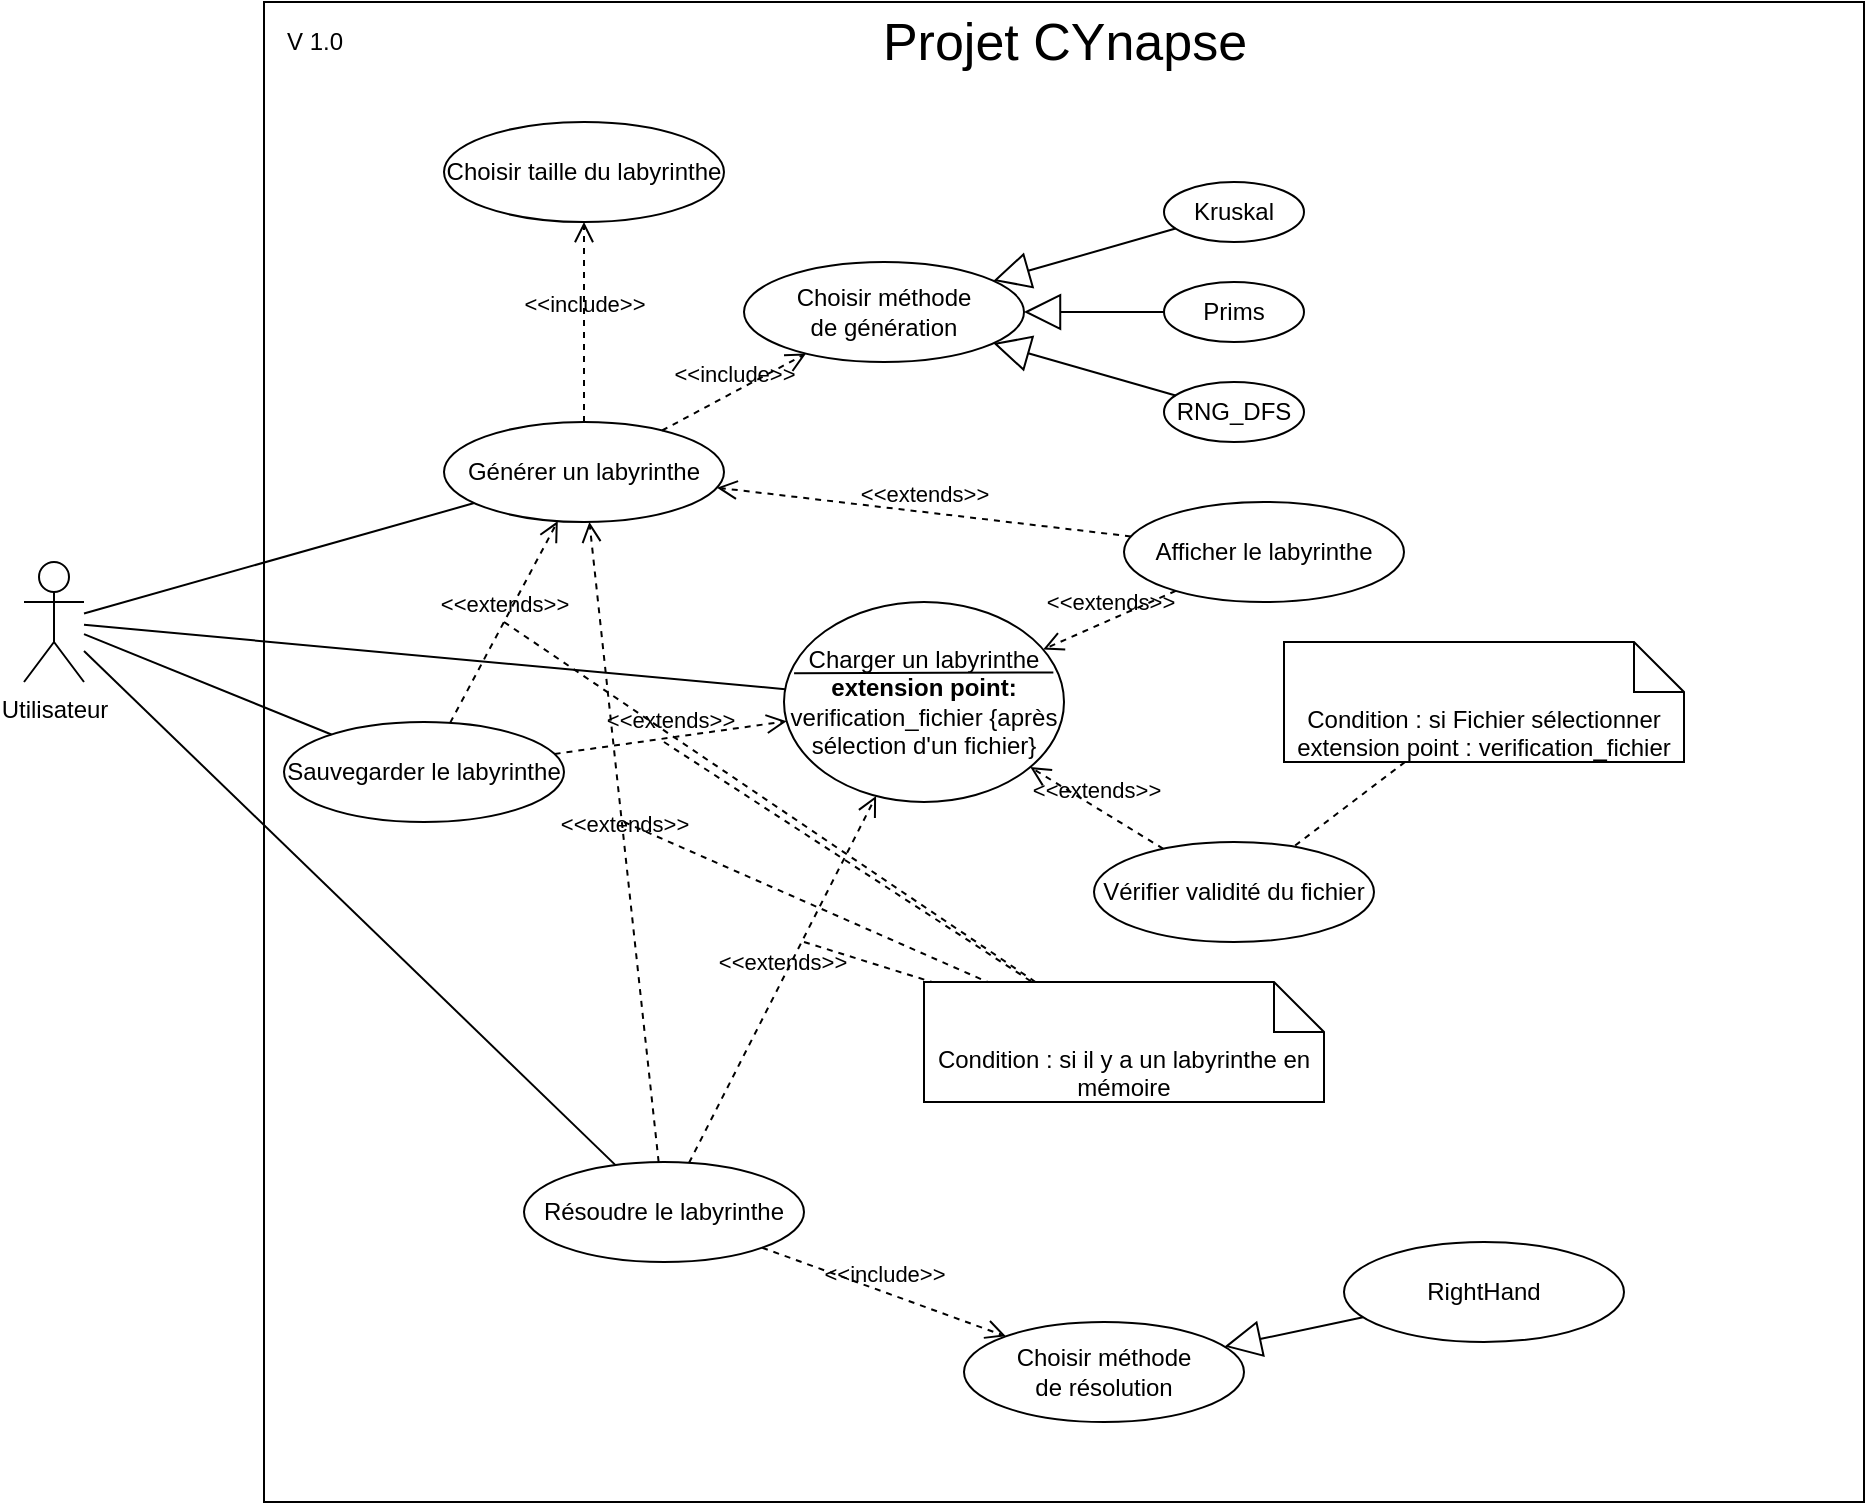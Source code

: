 <mxfile version="26.2.14">
  <diagram name="Page-1" id="hApwtr5XjZGW2BrEILN4">
    <mxGraphModel dx="1048" dy="1785" grid="1" gridSize="10" guides="1" tooltips="1" connect="1" arrows="1" fold="1" page="1" pageScale="1" pageWidth="827" pageHeight="1169" math="0" shadow="0">
      <root>
        <mxCell id="0" />
        <mxCell id="1" parent="0" />
        <mxCell id="y51s2Xlw9aO2Pa95HNBr-2" value="Utilisateur" style="shape=umlActor;verticalLabelPosition=bottom;verticalAlign=top;html=1;outlineConnect=0;" vertex="1" parent="1">
          <mxGeometry x="120" y="250" width="30" height="60" as="geometry" />
        </mxCell>
        <mxCell id="y51s2Xlw9aO2Pa95HNBr-6" value="" style="rounded=0;whiteSpace=wrap;html=1;" vertex="1" parent="1">
          <mxGeometry x="240" y="-30" width="800" height="750" as="geometry" />
        </mxCell>
        <mxCell id="y51s2Xlw9aO2Pa95HNBr-7" value="&lt;font style=&quot;font-size: 26px;&quot;&gt;Projet CYnapse&lt;/font&gt;" style="text;html=1;align=center;verticalAlign=middle;resizable=0;points=[];autosize=1;strokeColor=none;fillColor=none;" vertex="1" parent="1">
          <mxGeometry x="535" y="-30" width="210" height="40" as="geometry" />
        </mxCell>
        <mxCell id="y51s2Xlw9aO2Pa95HNBr-8" value="Générer un labyrinthe" style="ellipse;whiteSpace=wrap;html=1;" vertex="1" parent="1">
          <mxGeometry x="330" y="180" width="140" height="50" as="geometry" />
        </mxCell>
        <mxCell id="y51s2Xlw9aO2Pa95HNBr-9" value="" style="endArrow=none;html=1;rounded=0;" edge="1" parent="1" source="y51s2Xlw9aO2Pa95HNBr-2" target="y51s2Xlw9aO2Pa95HNBr-8">
          <mxGeometry width="50" height="50" relative="1" as="geometry">
            <mxPoint x="580" y="330" as="sourcePoint" />
            <mxPoint x="630" y="280" as="targetPoint" />
          </mxGeometry>
        </mxCell>
        <mxCell id="y51s2Xlw9aO2Pa95HNBr-10" value="Charger un labyrinthe&lt;div&gt;&lt;b&gt;extension point: &lt;/b&gt;verification_fichier {après sélection d&#39;un fichier}&lt;/div&gt;" style="ellipse;whiteSpace=wrap;html=1;" vertex="1" parent="1">
          <mxGeometry x="500" y="270" width="140" height="100" as="geometry" />
        </mxCell>
        <mxCell id="y51s2Xlw9aO2Pa95HNBr-11" value="" style="endArrow=none;html=1;rounded=0;" edge="1" parent="1" source="y51s2Xlw9aO2Pa95HNBr-2" target="y51s2Xlw9aO2Pa95HNBr-10">
          <mxGeometry width="50" height="50" relative="1" as="geometry">
            <mxPoint x="220" y="274" as="sourcePoint" />
            <mxPoint x="328" y="159" as="targetPoint" />
          </mxGeometry>
        </mxCell>
        <mxCell id="y51s2Xlw9aO2Pa95HNBr-12" value="Résoudre le labyrinthe" style="ellipse;whiteSpace=wrap;html=1;" vertex="1" parent="1">
          <mxGeometry x="370" y="550" width="140" height="50" as="geometry" />
        </mxCell>
        <mxCell id="y51s2Xlw9aO2Pa95HNBr-13" value="" style="endArrow=none;html=1;rounded=0;" edge="1" parent="1" source="y51s2Xlw9aO2Pa95HNBr-2" target="y51s2Xlw9aO2Pa95HNBr-12">
          <mxGeometry width="50" height="50" relative="1" as="geometry">
            <mxPoint x="480" y="290" as="sourcePoint" />
            <mxPoint x="530" y="240" as="targetPoint" />
          </mxGeometry>
        </mxCell>
        <mxCell id="y51s2Xlw9aO2Pa95HNBr-14" value="Afficher le labyrinthe" style="ellipse;whiteSpace=wrap;html=1;" vertex="1" parent="1">
          <mxGeometry x="670" y="220" width="140" height="50" as="geometry" />
        </mxCell>
        <mxCell id="y51s2Xlw9aO2Pa95HNBr-15" value="Choisir taille du labyrinthe" style="ellipse;whiteSpace=wrap;html=1;" vertex="1" parent="1">
          <mxGeometry x="330" y="30" width="140" height="50" as="geometry" />
        </mxCell>
        <mxCell id="y51s2Xlw9aO2Pa95HNBr-16" value="Choisir méthode&lt;div&gt;de résolution&lt;/div&gt;" style="ellipse;whiteSpace=wrap;html=1;" vertex="1" parent="1">
          <mxGeometry x="590" y="630" width="140" height="50" as="geometry" />
        </mxCell>
        <mxCell id="y51s2Xlw9aO2Pa95HNBr-18" value="Vérifier validité du fichier" style="ellipse;whiteSpace=wrap;html=1;" vertex="1" parent="1">
          <mxGeometry x="655" y="390" width="140" height="50" as="geometry" />
        </mxCell>
        <mxCell id="y51s2Xlw9aO2Pa95HNBr-19" value="&amp;lt;&amp;lt;extends&amp;gt;&amp;gt;" style="endArrow=open;startArrow=none;endFill=0;startFill=0;endSize=8;html=1;verticalAlign=bottom;dashed=1;labelBackgroundColor=none;rounded=0;" edge="1" parent="1" source="y51s2Xlw9aO2Pa95HNBr-18" target="y51s2Xlw9aO2Pa95HNBr-10">
          <mxGeometry width="160" relative="1" as="geometry">
            <mxPoint x="570" y="525" as="sourcePoint" />
            <mxPoint x="470" y="525" as="targetPoint" />
          </mxGeometry>
        </mxCell>
        <mxCell id="y51s2Xlw9aO2Pa95HNBr-20" value="" style="endArrow=none;dashed=1;html=1;rounded=0;" edge="1" parent="1" source="y51s2Xlw9aO2Pa95HNBr-23" target="y51s2Xlw9aO2Pa95HNBr-18">
          <mxGeometry width="50" height="50" relative="1" as="geometry">
            <mxPoint x="590" y="385.526" as="sourcePoint" />
            <mxPoint x="630" y="410" as="targetPoint" />
          </mxGeometry>
        </mxCell>
        <mxCell id="y51s2Xlw9aO2Pa95HNBr-23" value="Condition : si Fichier sélectionner&lt;br&gt;extension point : verification_fichier" style="shape=note2;boundedLbl=1;whiteSpace=wrap;html=1;size=25;verticalAlign=top;align=center;" vertex="1" parent="1">
          <mxGeometry x="750" y="290" width="200" height="60" as="geometry" />
        </mxCell>
        <mxCell id="y51s2Xlw9aO2Pa95HNBr-24" value="" style="endArrow=none;html=1;rounded=0;entryX=0.036;entryY=0.356;entryDx=0;entryDy=0;entryPerimeter=0;exitX=0.962;exitY=0.352;exitDx=0;exitDy=0;exitPerimeter=0;" edge="1" parent="1" source="y51s2Xlw9aO2Pa95HNBr-10" target="y51s2Xlw9aO2Pa95HNBr-10">
          <mxGeometry width="50" height="50" relative="1" as="geometry">
            <mxPoint x="150" y="430" as="sourcePoint" />
            <mxPoint x="200" y="380" as="targetPoint" />
          </mxGeometry>
        </mxCell>
        <mxCell id="y51s2Xlw9aO2Pa95HNBr-25" value="&amp;lt;&amp;lt;extends&amp;gt;&amp;gt;" style="endArrow=open;startArrow=none;endFill=0;startFill=0;endSize=8;html=1;verticalAlign=bottom;dashed=1;labelBackgroundColor=none;rounded=0;" edge="1" parent="1" source="y51s2Xlw9aO2Pa95HNBr-14" target="y51s2Xlw9aO2Pa95HNBr-8">
          <mxGeometry width="160" relative="1" as="geometry">
            <mxPoint x="528" y="423" as="sourcePoint" />
            <mxPoint x="460" y="375" as="targetPoint" />
          </mxGeometry>
        </mxCell>
        <mxCell id="y51s2Xlw9aO2Pa95HNBr-26" value="&amp;lt;&amp;lt;extends&amp;gt;&amp;gt;" style="endArrow=open;startArrow=none;endFill=0;startFill=0;endSize=8;html=1;verticalAlign=bottom;dashed=1;labelBackgroundColor=none;rounded=0;" edge="1" parent="1" source="y51s2Xlw9aO2Pa95HNBr-14" target="y51s2Xlw9aO2Pa95HNBr-10">
          <mxGeometry width="160" relative="1" as="geometry">
            <mxPoint x="637" y="254" as="sourcePoint" />
            <mxPoint x="473" y="226" as="targetPoint" />
          </mxGeometry>
        </mxCell>
        <mxCell id="y51s2Xlw9aO2Pa95HNBr-28" value="&amp;lt;&amp;lt;include&amp;gt;&amp;gt;" style="endArrow=open;startArrow=none;endFill=0;startFill=0;endSize=8;html=1;verticalAlign=bottom;dashed=1;labelBackgroundColor=none;rounded=0;" edge="1" parent="1" source="y51s2Xlw9aO2Pa95HNBr-8" target="y51s2Xlw9aO2Pa95HNBr-15">
          <mxGeometry width="160" relative="1" as="geometry">
            <mxPoint x="637" y="254" as="sourcePoint" />
            <mxPoint x="473" y="226" as="targetPoint" />
          </mxGeometry>
        </mxCell>
        <mxCell id="y51s2Xlw9aO2Pa95HNBr-29" value="Choisir méthode&lt;div&gt;de génération&lt;/div&gt;" style="ellipse;whiteSpace=wrap;html=1;" vertex="1" parent="1">
          <mxGeometry x="480" y="100" width="140" height="50" as="geometry" />
        </mxCell>
        <mxCell id="y51s2Xlw9aO2Pa95HNBr-30" value="&amp;lt;&amp;lt;include&amp;gt;&amp;gt;" style="endArrow=open;startArrow=none;endFill=0;startFill=0;endSize=8;html=1;verticalAlign=bottom;dashed=1;labelBackgroundColor=none;rounded=0;" edge="1" parent="1" source="y51s2Xlw9aO2Pa95HNBr-8" target="y51s2Xlw9aO2Pa95HNBr-29">
          <mxGeometry width="160" relative="1" as="geometry">
            <mxPoint x="400" y="190" as="sourcePoint" />
            <mxPoint x="368" y="140" as="targetPoint" />
          </mxGeometry>
        </mxCell>
        <mxCell id="y51s2Xlw9aO2Pa95HNBr-31" value="Kruskal" style="ellipse;whiteSpace=wrap;html=1;" vertex="1" parent="1">
          <mxGeometry x="690" y="60" width="70" height="30" as="geometry" />
        </mxCell>
        <mxCell id="y51s2Xlw9aO2Pa95HNBr-32" value="Prims" style="ellipse;whiteSpace=wrap;html=1;" vertex="1" parent="1">
          <mxGeometry x="690" y="110" width="70" height="30" as="geometry" />
        </mxCell>
        <mxCell id="y51s2Xlw9aO2Pa95HNBr-33" value="RNG_DFS" style="ellipse;whiteSpace=wrap;html=1;" vertex="1" parent="1">
          <mxGeometry x="690" y="160" width="70" height="30" as="geometry" />
        </mxCell>
        <mxCell id="y51s2Xlw9aO2Pa95HNBr-34" value="" style="endArrow=block;endSize=16;endFill=0;html=1;rounded=0;" edge="1" parent="1" source="y51s2Xlw9aO2Pa95HNBr-33" target="y51s2Xlw9aO2Pa95HNBr-29">
          <mxGeometry width="160" relative="1" as="geometry">
            <mxPoint x="640" y="180" as="sourcePoint" />
            <mxPoint x="800" y="180" as="targetPoint" />
          </mxGeometry>
        </mxCell>
        <mxCell id="y51s2Xlw9aO2Pa95HNBr-35" value="" style="endArrow=block;endSize=16;endFill=0;html=1;rounded=0;" edge="1" parent="1" source="y51s2Xlw9aO2Pa95HNBr-32" target="y51s2Xlw9aO2Pa95HNBr-29">
          <mxGeometry width="160" relative="1" as="geometry">
            <mxPoint x="706" y="177" as="sourcePoint" />
            <mxPoint x="615" y="151" as="targetPoint" />
          </mxGeometry>
        </mxCell>
        <mxCell id="y51s2Xlw9aO2Pa95HNBr-36" value="" style="endArrow=block;endSize=16;endFill=0;html=1;rounded=0;" edge="1" parent="1" source="y51s2Xlw9aO2Pa95HNBr-31" target="y51s2Xlw9aO2Pa95HNBr-29">
          <mxGeometry width="160" relative="1" as="geometry">
            <mxPoint x="700" y="143" as="sourcePoint" />
            <mxPoint x="629" y="139" as="targetPoint" />
          </mxGeometry>
        </mxCell>
        <mxCell id="y51s2Xlw9aO2Pa95HNBr-39" value="Sauvegarder le labyrinthe" style="ellipse;whiteSpace=wrap;html=1;" vertex="1" parent="1">
          <mxGeometry x="250" y="330" width="140" height="50" as="geometry" />
        </mxCell>
        <mxCell id="y51s2Xlw9aO2Pa95HNBr-40" value="" style="endArrow=none;html=1;rounded=0;" edge="1" parent="1" source="y51s2Xlw9aO2Pa95HNBr-2" target="y51s2Xlw9aO2Pa95HNBr-39">
          <mxGeometry width="50" height="50" relative="1" as="geometry">
            <mxPoint x="220" y="294" as="sourcePoint" />
            <mxPoint x="344" y="324" as="targetPoint" />
          </mxGeometry>
        </mxCell>
        <mxCell id="y51s2Xlw9aO2Pa95HNBr-41" value="&amp;lt;&amp;lt;include&amp;gt;&amp;gt;" style="endArrow=open;startArrow=none;endFill=0;startFill=0;endSize=8;html=1;verticalAlign=bottom;dashed=1;labelBackgroundColor=none;rounded=0;" edge="1" parent="1" source="y51s2Xlw9aO2Pa95HNBr-12" target="y51s2Xlw9aO2Pa95HNBr-16">
          <mxGeometry width="160" relative="1" as="geometry">
            <mxPoint x="522" y="432" as="sourcePoint" />
            <mxPoint x="456" y="378" as="targetPoint" />
          </mxGeometry>
        </mxCell>
        <mxCell id="y51s2Xlw9aO2Pa95HNBr-45" value="&amp;lt;&amp;lt;extends&amp;gt;&amp;gt;" style="endArrow=open;startArrow=none;endFill=0;startFill=0;endSize=8;html=1;verticalAlign=bottom;dashed=1;labelBackgroundColor=none;rounded=0;" edge="1" parent="1" source="y51s2Xlw9aO2Pa95HNBr-39" target="y51s2Xlw9aO2Pa95HNBr-10">
          <mxGeometry width="160" relative="1" as="geometry">
            <mxPoint x="564" y="434" as="sourcePoint" />
            <mxPoint x="444" y="362" as="targetPoint" />
          </mxGeometry>
        </mxCell>
        <mxCell id="y51s2Xlw9aO2Pa95HNBr-46" value="&amp;lt;&amp;lt;extends&amp;gt;&amp;gt;" style="endArrow=open;startArrow=none;endFill=0;startFill=0;endSize=8;html=1;verticalAlign=bottom;dashed=1;labelBackgroundColor=none;rounded=0;" edge="1" parent="1" source="y51s2Xlw9aO2Pa95HNBr-39" target="y51s2Xlw9aO2Pa95HNBr-8">
          <mxGeometry width="160" relative="1" as="geometry">
            <mxPoint x="570" y="560" as="sourcePoint" />
            <mxPoint x="570" y="420" as="targetPoint" />
          </mxGeometry>
        </mxCell>
        <mxCell id="y51s2Xlw9aO2Pa95HNBr-47" value="&amp;lt;&amp;lt;extends&amp;gt;&amp;gt;" style="endArrow=open;startArrow=none;endFill=0;startFill=0;endSize=8;html=1;verticalAlign=bottom;dashed=1;labelBackgroundColor=none;rounded=0;" edge="1" parent="1" source="y51s2Xlw9aO2Pa95HNBr-12" target="y51s2Xlw9aO2Pa95HNBr-10">
          <mxGeometry width="160" relative="1" as="geometry">
            <mxPoint x="559" y="560" as="sourcePoint" />
            <mxPoint x="421" y="240" as="targetPoint" />
          </mxGeometry>
        </mxCell>
        <mxCell id="y51s2Xlw9aO2Pa95HNBr-48" value="&amp;lt;&amp;lt;extends&amp;gt;&amp;gt;" style="endArrow=open;startArrow=none;endFill=0;startFill=0;endSize=8;html=1;verticalAlign=bottom;dashed=1;labelBackgroundColor=none;rounded=0;" edge="1" parent="1" source="y51s2Xlw9aO2Pa95HNBr-12" target="y51s2Xlw9aO2Pa95HNBr-8">
          <mxGeometry width="160" relative="1" as="geometry">
            <mxPoint x="374" y="562" as="sourcePoint" />
            <mxPoint x="529" y="410" as="targetPoint" />
          </mxGeometry>
        </mxCell>
        <mxCell id="y51s2Xlw9aO2Pa95HNBr-49" value="Condition : si il y a un labyrinthe en mémoire" style="shape=note2;boundedLbl=1;whiteSpace=wrap;html=1;size=25;verticalAlign=top;align=center;" vertex="1" parent="1">
          <mxGeometry x="570" y="460" width="200" height="60" as="geometry" />
        </mxCell>
        <mxCell id="y51s2Xlw9aO2Pa95HNBr-50" value="" style="endArrow=none;dashed=1;html=1;rounded=0;" edge="1" parent="1" target="y51s2Xlw9aO2Pa95HNBr-49">
          <mxGeometry width="50" height="50" relative="1" as="geometry">
            <mxPoint x="510" y="440" as="sourcePoint" />
            <mxPoint x="765" y="402" as="targetPoint" />
          </mxGeometry>
        </mxCell>
        <mxCell id="y51s2Xlw9aO2Pa95HNBr-53" value="" style="endArrow=none;dashed=1;html=1;rounded=0;" edge="1" parent="1" target="y51s2Xlw9aO2Pa95HNBr-49">
          <mxGeometry width="50" height="50" relative="1" as="geometry">
            <mxPoint x="420" y="380" as="sourcePoint" />
            <mxPoint x="676" y="500" as="targetPoint" />
          </mxGeometry>
        </mxCell>
        <mxCell id="y51s2Xlw9aO2Pa95HNBr-54" value="" style="endArrow=none;dashed=1;html=1;rounded=0;" edge="1" parent="1" target="y51s2Xlw9aO2Pa95HNBr-49">
          <mxGeometry width="50" height="50" relative="1" as="geometry">
            <mxPoint x="440" y="340" as="sourcePoint" />
            <mxPoint x="697" y="500" as="targetPoint" />
          </mxGeometry>
        </mxCell>
        <mxCell id="y51s2Xlw9aO2Pa95HNBr-55" value="" style="endArrow=none;dashed=1;html=1;rounded=0;" edge="1" parent="1" target="y51s2Xlw9aO2Pa95HNBr-49">
          <mxGeometry width="50" height="50" relative="1" as="geometry">
            <mxPoint x="360" y="280" as="sourcePoint" />
            <mxPoint x="717" y="500" as="targetPoint" />
          </mxGeometry>
        </mxCell>
        <mxCell id="y51s2Xlw9aO2Pa95HNBr-56" value="RightHand" style="ellipse;whiteSpace=wrap;html=1;" vertex="1" parent="1">
          <mxGeometry x="780" y="590" width="140" height="50" as="geometry" />
        </mxCell>
        <mxCell id="y51s2Xlw9aO2Pa95HNBr-57" value="" style="endArrow=block;endSize=16;endFill=0;html=1;rounded=0;" edge="1" parent="1" source="y51s2Xlw9aO2Pa95HNBr-56" target="y51s2Xlw9aO2Pa95HNBr-16">
          <mxGeometry width="160" relative="1" as="geometry">
            <mxPoint x="706" y="177" as="sourcePoint" />
            <mxPoint x="615" y="151" as="targetPoint" />
          </mxGeometry>
        </mxCell>
        <mxCell id="y51s2Xlw9aO2Pa95HNBr-59" value="V 1.0" style="text;html=1;align=center;verticalAlign=middle;resizable=0;points=[];autosize=1;strokeColor=none;fillColor=none;" vertex="1" parent="1">
          <mxGeometry x="240" y="-25" width="50" height="30" as="geometry" />
        </mxCell>
      </root>
    </mxGraphModel>
  </diagram>
</mxfile>
